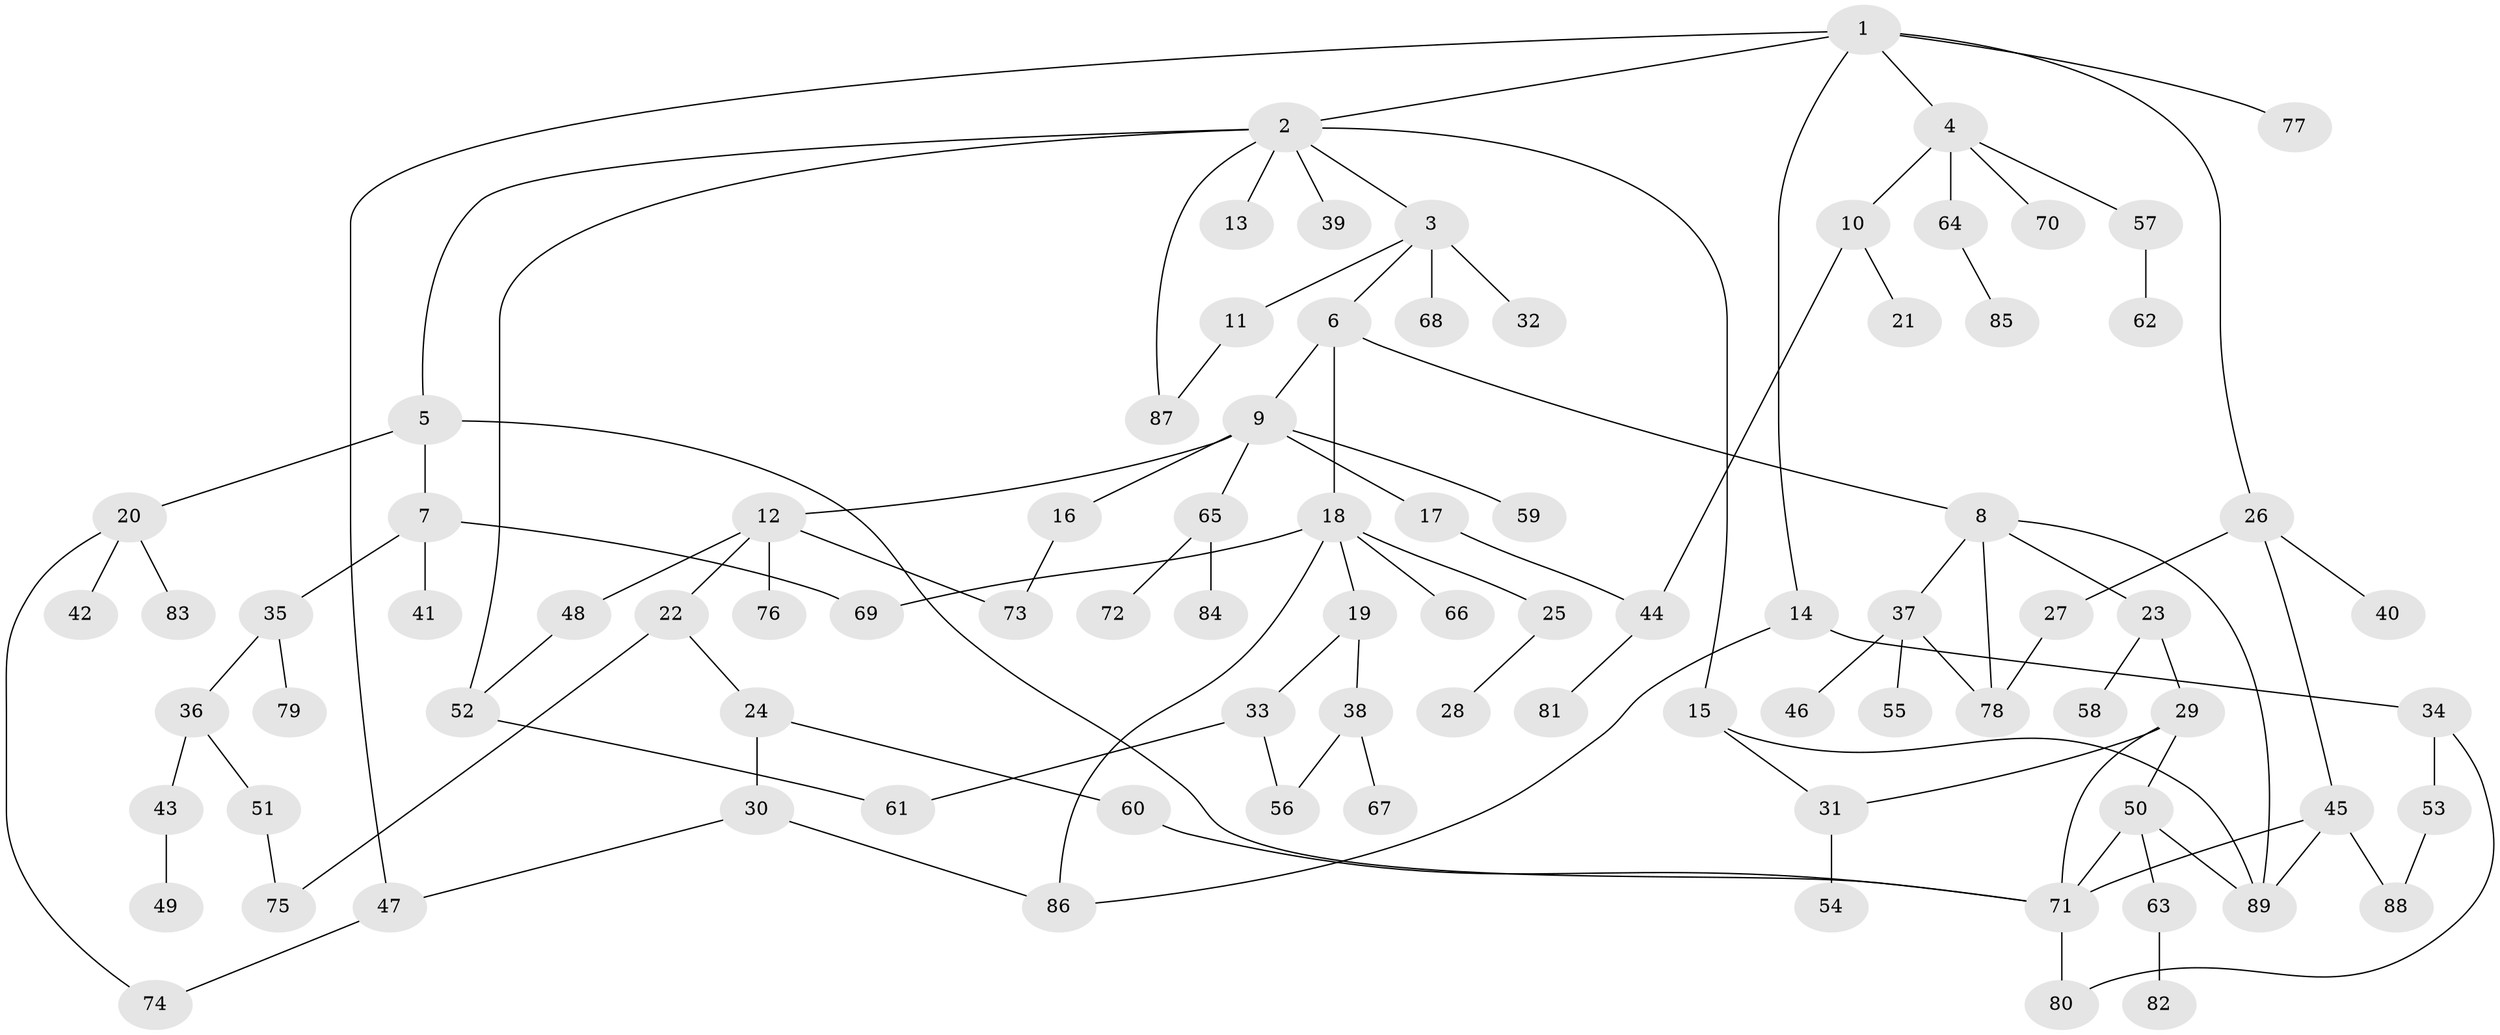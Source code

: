 // coarse degree distribution, {5: 0.07142857142857142, 8: 0.03571428571428571, 4: 0.05357142857142857, 6: 0.05357142857142857, 3: 0.16071428571428573, 2: 0.25, 1: 0.3392857142857143, 7: 0.03571428571428571}
// Generated by graph-tools (version 1.1) at 2025/41/03/06/25 10:41:27]
// undirected, 89 vertices, 112 edges
graph export_dot {
graph [start="1"]
  node [color=gray90,style=filled];
  1;
  2;
  3;
  4;
  5;
  6;
  7;
  8;
  9;
  10;
  11;
  12;
  13;
  14;
  15;
  16;
  17;
  18;
  19;
  20;
  21;
  22;
  23;
  24;
  25;
  26;
  27;
  28;
  29;
  30;
  31;
  32;
  33;
  34;
  35;
  36;
  37;
  38;
  39;
  40;
  41;
  42;
  43;
  44;
  45;
  46;
  47;
  48;
  49;
  50;
  51;
  52;
  53;
  54;
  55;
  56;
  57;
  58;
  59;
  60;
  61;
  62;
  63;
  64;
  65;
  66;
  67;
  68;
  69;
  70;
  71;
  72;
  73;
  74;
  75;
  76;
  77;
  78;
  79;
  80;
  81;
  82;
  83;
  84;
  85;
  86;
  87;
  88;
  89;
  1 -- 2;
  1 -- 4;
  1 -- 14;
  1 -- 26;
  1 -- 77;
  1 -- 47;
  2 -- 3;
  2 -- 5;
  2 -- 13;
  2 -- 15;
  2 -- 39;
  2 -- 52;
  2 -- 87;
  3 -- 6;
  3 -- 11;
  3 -- 32;
  3 -- 68;
  4 -- 10;
  4 -- 57;
  4 -- 64;
  4 -- 70;
  5 -- 7;
  5 -- 20;
  5 -- 71;
  6 -- 8;
  6 -- 9;
  6 -- 18;
  7 -- 35;
  7 -- 41;
  7 -- 69;
  8 -- 23;
  8 -- 37;
  8 -- 78;
  8 -- 89;
  9 -- 12;
  9 -- 16;
  9 -- 17;
  9 -- 59;
  9 -- 65;
  10 -- 21;
  10 -- 44;
  11 -- 87;
  12 -- 22;
  12 -- 48;
  12 -- 76;
  12 -- 73;
  14 -- 34;
  14 -- 86;
  15 -- 89;
  15 -- 31;
  16 -- 73;
  17 -- 44;
  18 -- 19;
  18 -- 25;
  18 -- 66;
  18 -- 86;
  18 -- 69;
  19 -- 33;
  19 -- 38;
  20 -- 42;
  20 -- 83;
  20 -- 74;
  22 -- 24;
  22 -- 75;
  23 -- 29;
  23 -- 58;
  24 -- 30;
  24 -- 60;
  25 -- 28;
  26 -- 27;
  26 -- 40;
  26 -- 45;
  27 -- 78;
  29 -- 31;
  29 -- 50;
  29 -- 71;
  30 -- 47;
  30 -- 86;
  31 -- 54;
  33 -- 61;
  33 -- 56;
  34 -- 53;
  34 -- 80;
  35 -- 36;
  35 -- 79;
  36 -- 43;
  36 -- 51;
  37 -- 46;
  37 -- 55;
  37 -- 78;
  38 -- 56;
  38 -- 67;
  43 -- 49;
  44 -- 81;
  45 -- 88;
  45 -- 89;
  45 -- 71;
  47 -- 74;
  48 -- 52;
  50 -- 63;
  50 -- 71;
  50 -- 89;
  51 -- 75;
  52 -- 61;
  53 -- 88;
  57 -- 62;
  60 -- 71;
  63 -- 82;
  64 -- 85;
  65 -- 72;
  65 -- 84;
  71 -- 80;
}
